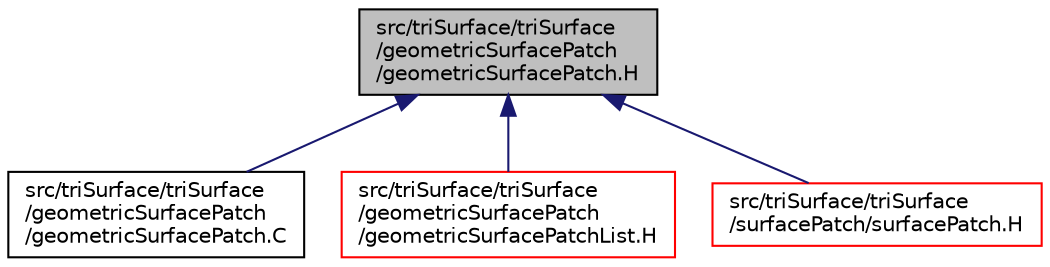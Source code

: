 digraph "src/triSurface/triSurface/geometricSurfacePatch/geometricSurfacePatch.H"
{
  bgcolor="transparent";
  edge [fontname="Helvetica",fontsize="10",labelfontname="Helvetica",labelfontsize="10"];
  node [fontname="Helvetica",fontsize="10",shape=record];
  Node1 [label="src/triSurface/triSurface\l/geometricSurfacePatch\l/geometricSurfacePatch.H",height=0.2,width=0.4,color="black", fillcolor="grey75", style="filled", fontcolor="black"];
  Node1 -> Node2 [dir="back",color="midnightblue",fontsize="10",style="solid",fontname="Helvetica"];
  Node2 [label="src/triSurface/triSurface\l/geometricSurfacePatch\l/geometricSurfacePatch.C",height=0.2,width=0.4,color="black",URL="$a10714.html"];
  Node1 -> Node3 [dir="back",color="midnightblue",fontsize="10",style="solid",fontname="Helvetica"];
  Node3 [label="src/triSurface/triSurface\l/geometricSurfacePatch\l/geometricSurfacePatchList.H",height=0.2,width=0.4,color="red",URL="$a10716.html"];
  Node1 -> Node4 [dir="back",color="midnightblue",fontsize="10",style="solid",fontname="Helvetica"];
  Node4 [label="src/triSurface/triSurface\l/surfacePatch/surfacePatch.H",height=0.2,width=0.4,color="red",URL="$a10738.html"];
}
